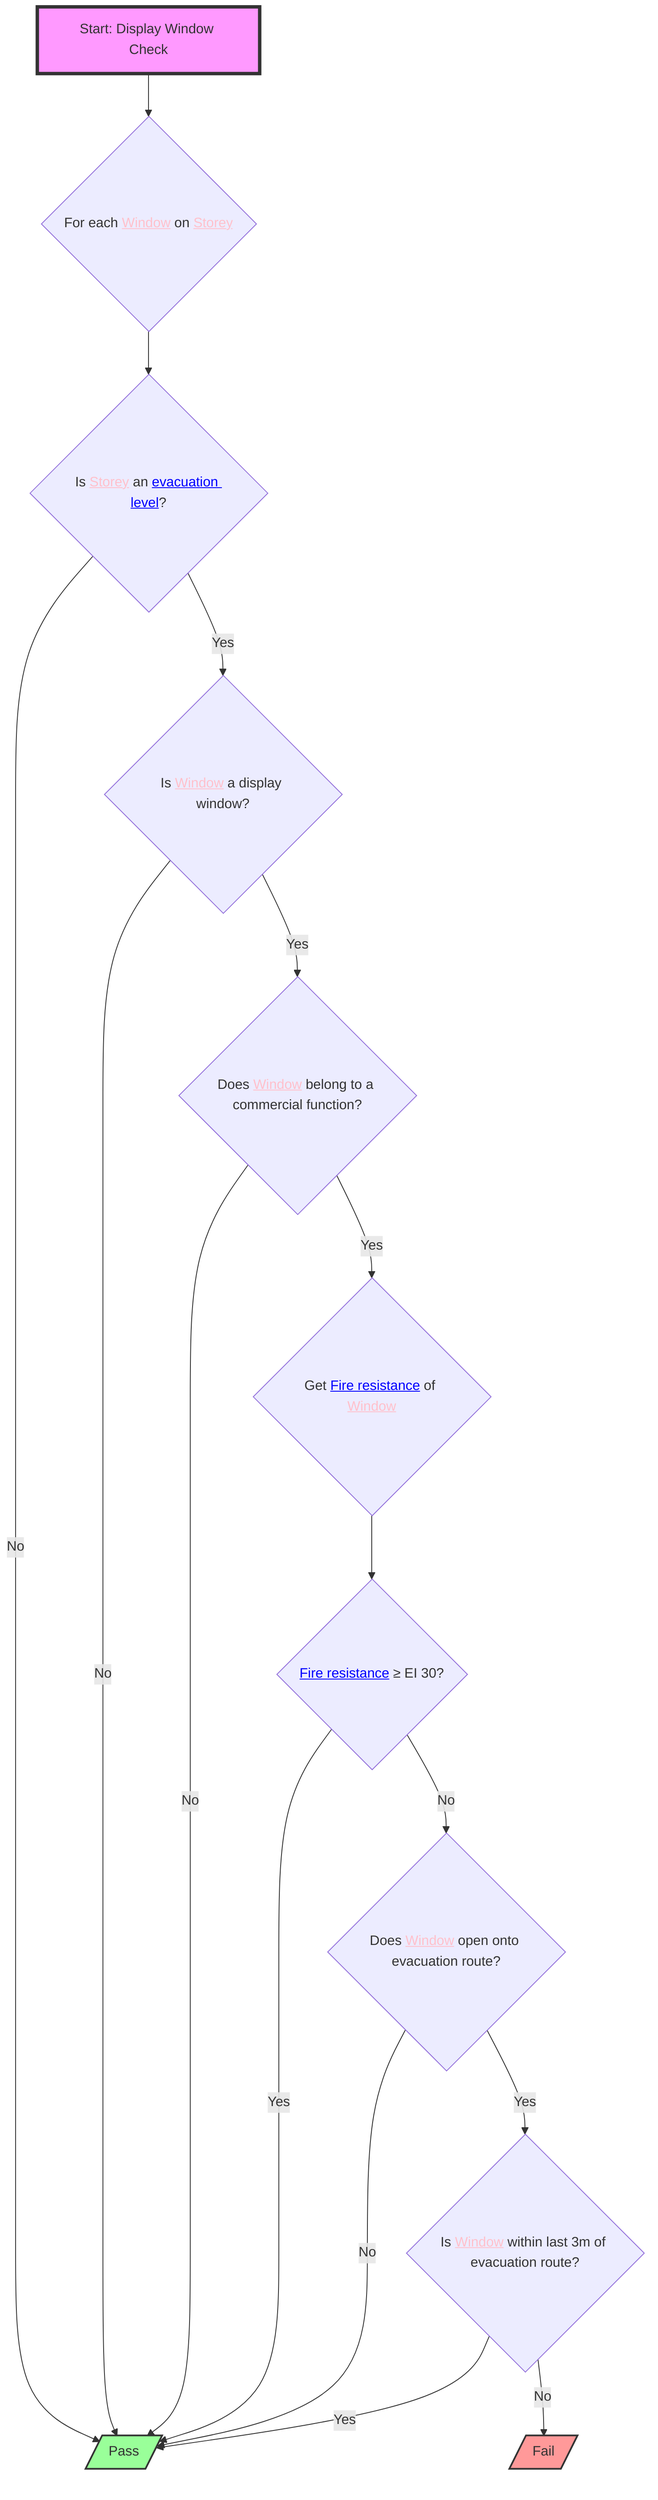 flowchart TD
    S1["Start: Display Window Check"] --> A{"For each <a href='http://example.com/firebimbuilding#Window' style='color:pink;'>Window</a> on <a href='http://example.com/firebimbuilding#Storey' style='color:pink;'>Storey</a>"}
    A --> B{"Is <a href='http://example.com/firebimbuilding#Storey' style='color:pink;'>Storey</a> an <a href='http://example.com/firebimbuilding#IsEvacuationLevel' style='color:blue;'>evacuation level</a>?"}
    B -- No --> C[/"Pass"/]
    B -- Yes --> D{"Is <a href='http://example.com/firebimbuilding#Window' style='color:pink;'>Window</a> a display window?"}
    D -- No --> C
    D -- Yes --> E{"Does <a href='http://example.com/firebimbuilding#Window' style='color:pink;'>Window</a> belong to a commercial function?"}
    E -- No --> C
    E -- Yes --> F{"Get <a href='http://example.com/firebimbuilding#FireResistance' style='color:blue;'>Fire resistance</a> of <a href='http://example.com/firebimbuilding#Window' style='color:pink;'>Window</a>"}
    F --> G{"<a href='http://example.com/firebimbuilding#FireResistance' style='color:blue;'>Fire resistance</a> ≥ EI 30?"}
    G -- Yes --> C
    G -- No --> H{"Does <a href='http://example.com/firebimbuilding#Window' style='color:pink;'>Window</a> open onto evacuation route?"}
    H -- No --> C
    H -- Yes --> I{"Is <a href='http://example.com/firebimbuilding#Window' style='color:pink;'>Window</a> within last 3m of evacuation route?"}
    I -- Yes --> C
    I -- No --> J[/"Fail"/]
    S1:::startClass
    C:::passClass
    J:::failClass
    classDef startClass fill:#f9f,stroke:#333,stroke-width:4px
    classDef passClass fill:#9f9,stroke:#333,stroke-width:2px
    classDef failClass fill:#f99,stroke:#333,stroke-width:2px